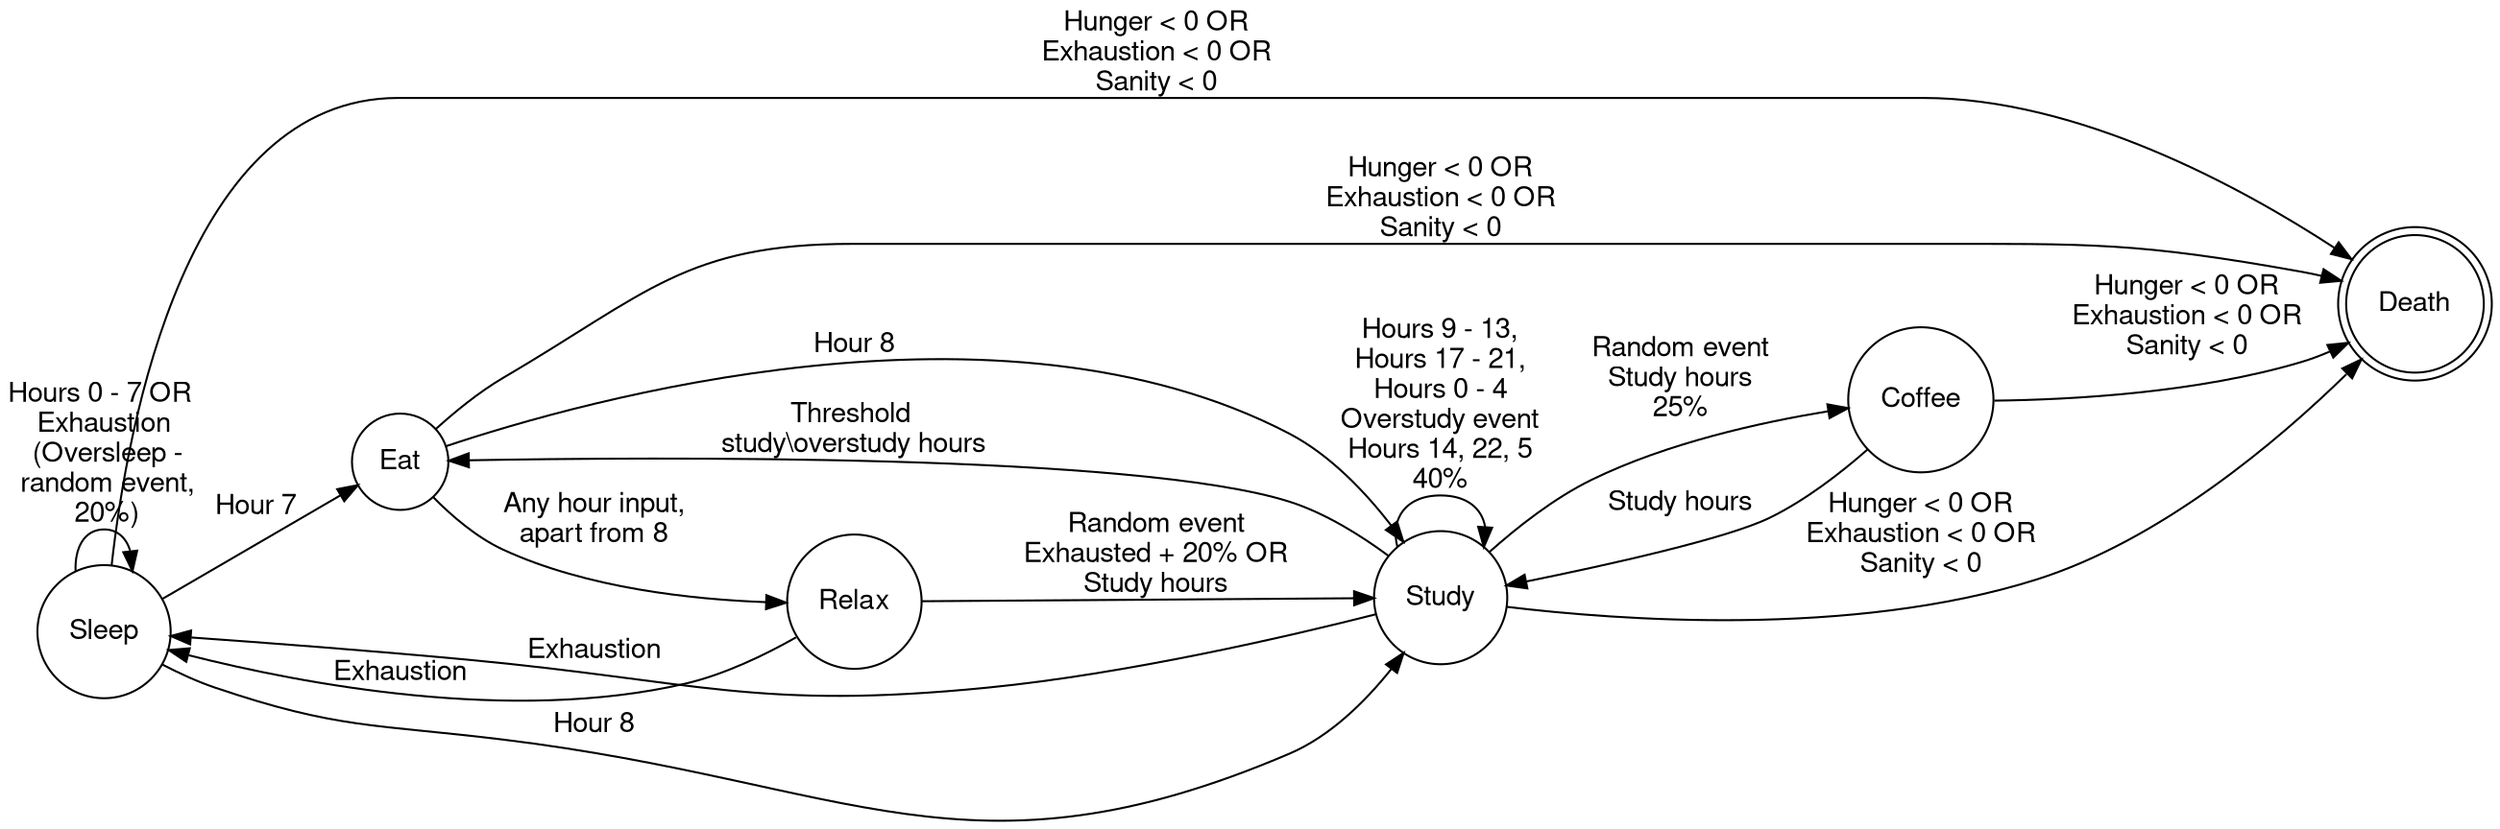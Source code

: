 digraph finite_state_machine {
	fontname="Helvetica,Arial,sans-serif"
	node [fontname="Helvetica,Arial,sans-serif"]
	edge [fontname="Helvetica,Arial,sans-serif"]
	rankdir=LR;
	node [shape = doublecircle]; "Death";
	node [shape = circle];
    "Sleep" -> "Sleep" [label = "Hours 0 - 7 OR \nExhaustion\n (Oversleep -\n random event,\n 20%)"]
    "Sleep" -> "Eat" [label = "Hour 7"]
    "Sleep" -> "Study" [label = "Hour 8"]
    "Sleep" -> "Death" [label = "Hunger < 0 OR\nExhaustion < 0 OR\nSanity < 0"]
    
    "Eat" -> "Relax" [label = "Any hour input,\napart from 8"]
    "Eat" -> "Study" [label = "Hour 8"]
    "Eat" -> "Death" [label = "Hunger < 0 OR\nExhaustion < 0 OR\nSanity < 0"]
    
    "Study" -> "Study" [label = "Hours 9 - 13,\nHours 17 - 21,\nHours 0 - 4\nOverstudy event\nHours 14, 22, 5\n40%"]
    "Study" -> "Coffee" [label = "Random event\nStudy hours\n25%"]
    "Study" -> "Death" [label = "Hunger < 0 OR\nExhaustion < 0 OR\nSanity < 0"]
    "Study" -> "Sleep" [label = "Exhaustion"]
    "Study" -> "Eat" [label = "Threshold \nstudy\\overstudy hours"]

    "Coffee" -> "Study" [label = "Study hours"]
    "Coffee" -> "Death" [label = "Hunger < 0 OR\nExhaustion < 0 OR\nSanity < 0"]
    
    "Relax" -> "Study" [label = "Random event\nExhausted + 20% OR\nStudy hours"]
    "Relax" -> "Sleep" [label = "Exhaustion"]
    
}